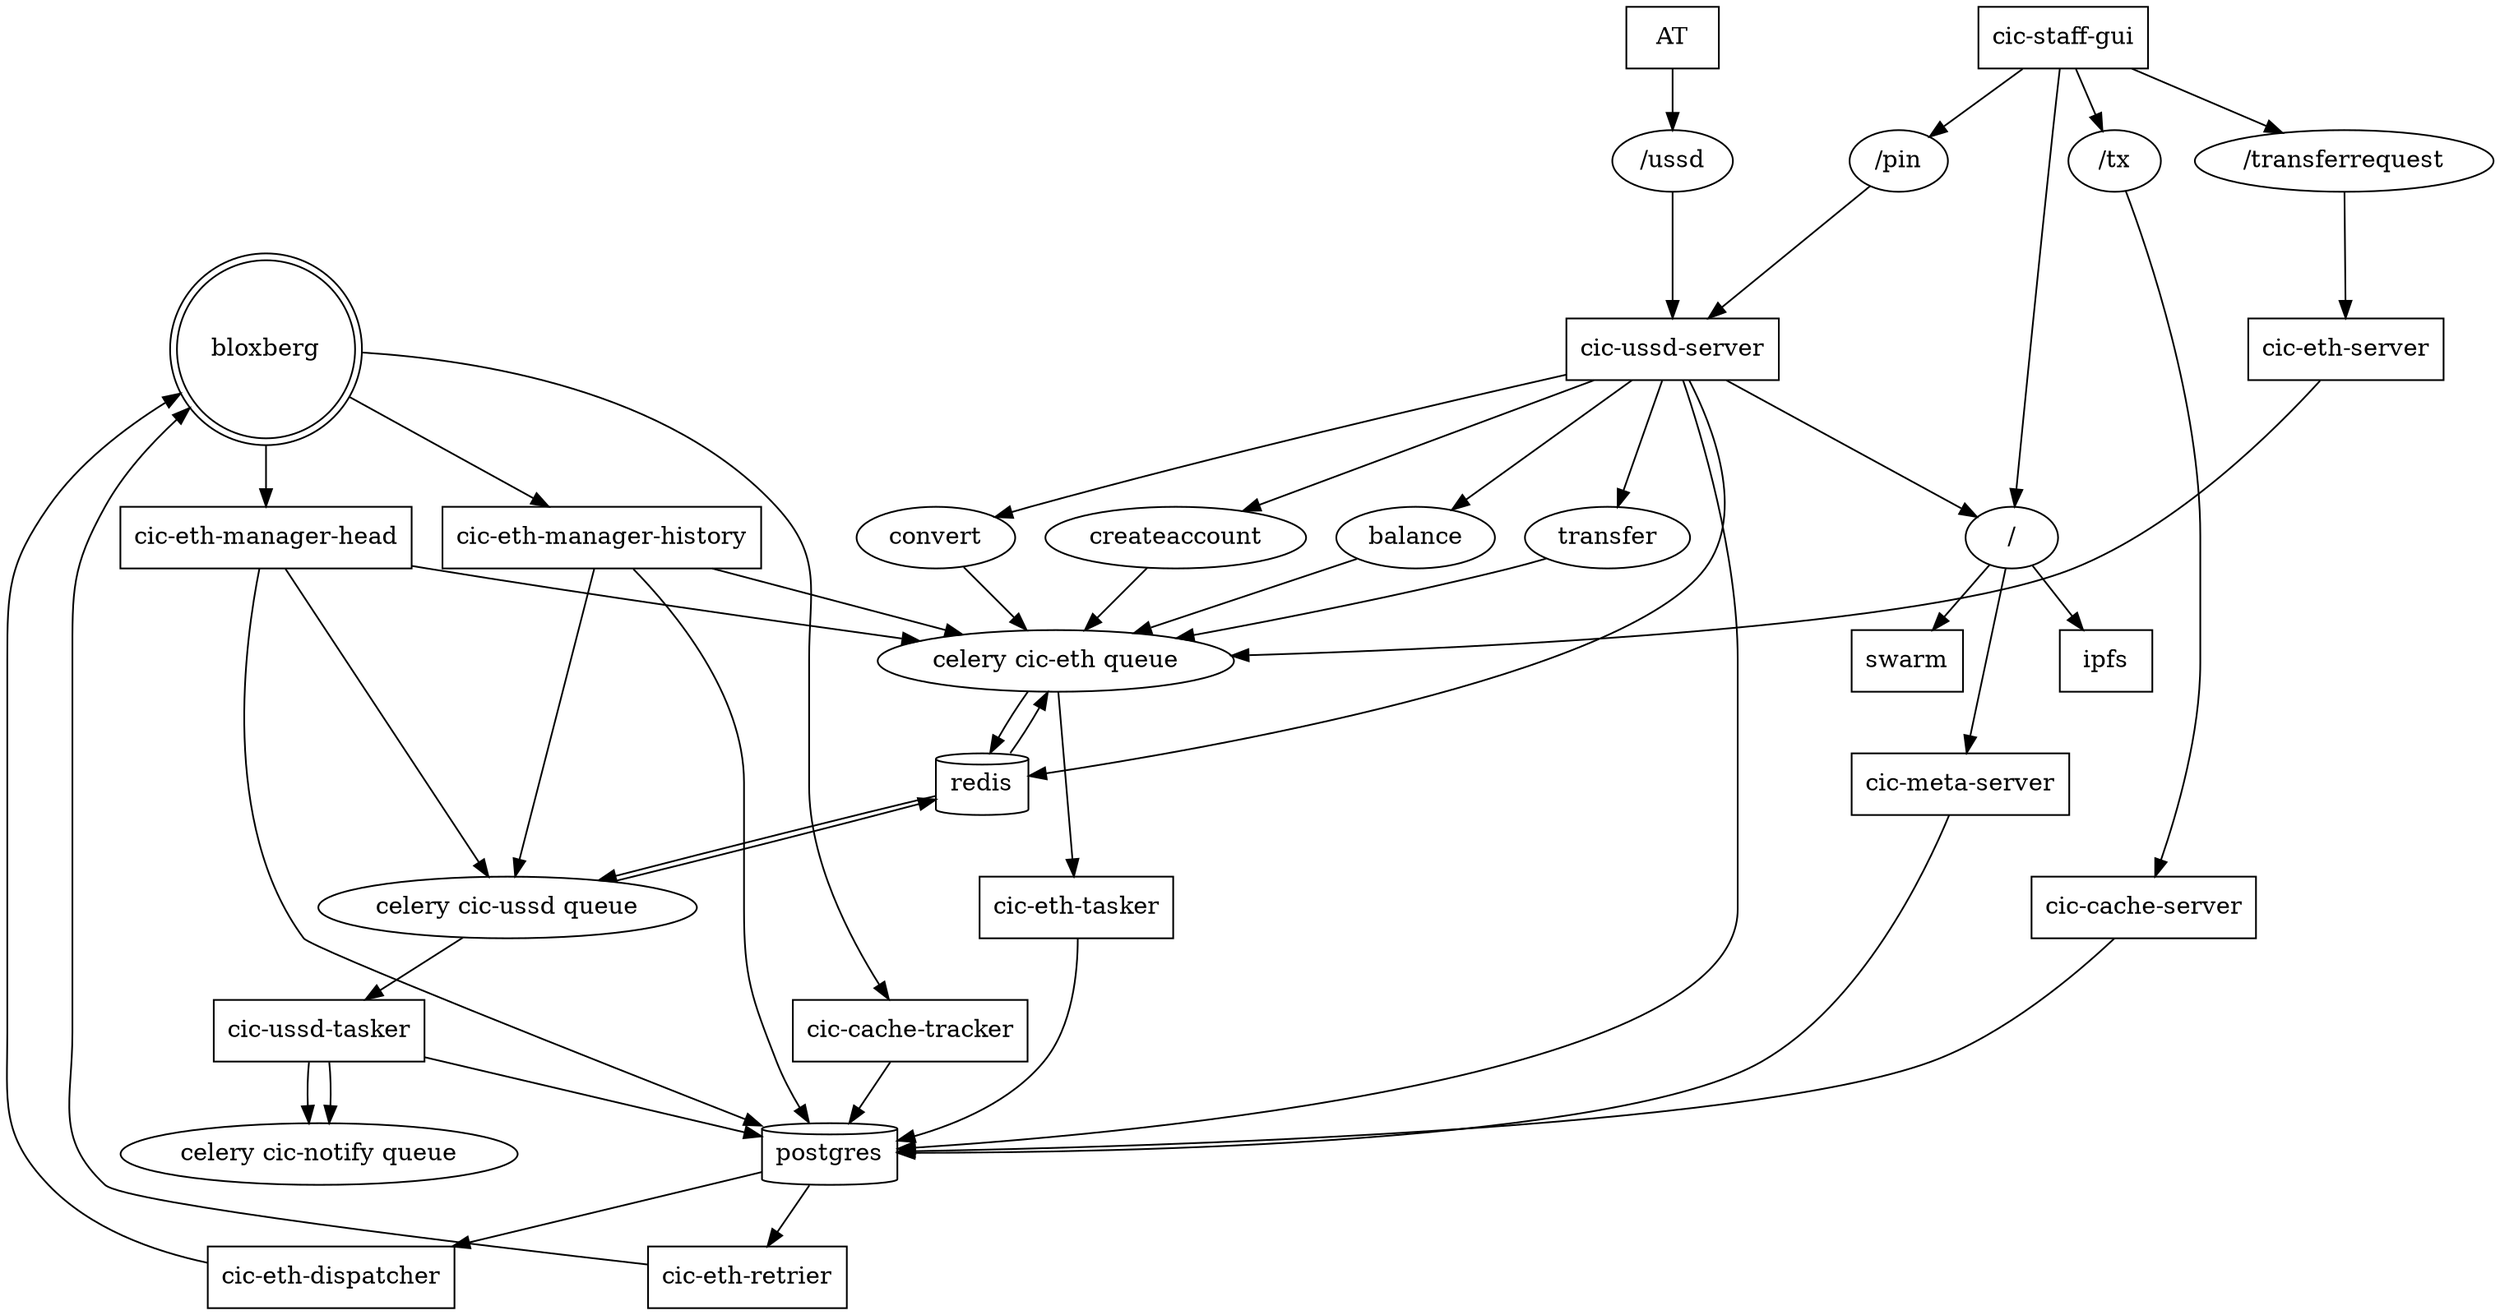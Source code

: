 digraph {
	overlap="false";
	blockchain [ label="bloxberg", shape="doublecircle" ];
	db [ label="postgres", shape="cylinder" ];
	kv [ label="redis", shape="cylinder" ];

	subgraph client {
		cic_staff_gui [ label="cic-staff-gui", shape="box" ];
		AT [ shape="box" ];
	}

	subgraph cic_eth {
		{
			cic_eth_mq [ label="celery cic-eth queue", shape="ellipse" ];

			cic_eth_server [ label="cic-eth-server", shape="box" ];
			cic_eth_tasker [ label="cic-eth-tasker", shape="box" ];
			cic_eth_manager_head [ label="cic-eth-manager-head", shape="box" ];
			cic_eth_manager_history [ label="cic-eth-manager-history", shape="box" ];
			cic_eth_dispatcher [ label="cic-eth-dispatcher", shape="box" ];
			cic_eth_retrier [ label="cic-eth-retrier", shape="box" ];

			cic_eth_server_api_transferrequest [ label="/transferrequest", shape="ellipse" ];

			cic_eth_celery_api_transfer [ label="transfer", shape="ellipse" ];
			cic_eth_celery_api_convert [ label="convert", shape="ellipse" ];
			cic_eth_celery_api_createaccount [ label="createaccount", shape="ellipse" ];
			cic_eth_celery_api_balance [ label="balance", shape="ellipse" ];
		}
	}

	subgraph cic_ussd {
		{
			cic_ussd_mq [ label="celery cic-ussd queue", shape="ellipse" ];
			cic_ussd_tasker [ label="cic-ussd-tasker", shape="box" ];
			cic_ussd_server [ label="cic-ussd-server", shape="box" ];
			cic_ussd_server_api_ussd [ label="/ussd", shape="ellipse" ];
			cic_ussd_server_api_pin [ label="/pin", shape="ellipse" ];
		}
	}

	subgraph files {
		{ 
			api_files [ label="/", shape="ellipse" ];
			cic_meta_server [ label="cic-meta-server", shape="box" ];
			swarm [ label="swarm", shape="box" ];
			ipfs [ label="ipfs", shape="box" ];
		}
	}

	subgraph cic_notify {
		cic_notify_mq [ label="celery cic-notify queue", shape="ellipse" ];
	}	

	subgraph cic_cache {
		{
			cic_cache_tracker [ label="cic-cache-tracker", shape="box" ];
			cic_cache_server [ label="cic-cache-server", shape="box" ];
			cic_cache_server_api_tx [ label="/tx", shape="ellipse" ];
		}
	}


	kv -> cic_eth_mq;
	cic_eth_mq -> kv;

	kv -> cic_ussd_mq;
	cic_ussd_mq -> kv;
	
	cic_staff_gui -> cic_eth_server_api_transferrequest -> cic_eth_server -> cic_eth_mq;

	cic_eth_mq -> cic_eth_tasker -> db;

	db -> cic_eth_dispatcher -> blockchain;
	db -> cic_eth_retrier -> blockchain;

	blockchain -> cic_eth_manager_head -> db;
	cic_eth_manager_head -> cic_eth_mq;
	cic_eth_manager_head -> cic_ussd_mq;

	blockchain -> cic_eth_manager_history -> db;
	cic_eth_manager_history -> cic_eth_mq;
	cic_eth_manager_history -> cic_ussd_mq;

	cic_ussd_server -> cic_eth_celery_api_transfer -> cic_eth_mq;
	cic_ussd_server -> cic_eth_celery_api_balance -> cic_eth_mq;
	cic_ussd_server -> cic_eth_celery_api_convert -> cic_eth_mq;
	cic_ussd_server -> cic_eth_celery_api_createaccount -> cic_eth_mq;
	cic_ussd_server -> db;
	cic_ussd_server -> kv;
	cic_ussd_server -> api_files;
	cic_ussd_tasker -> db;

	cic_ussd_mq -> cic_ussd_tasker -> cic_notify_mq;

	cic_staff_gui -> cic_ussd_server_api_pin -> cic_ussd_server;
	AT -> cic_ussd_server_api_ussd -> cic_ussd_server;

// comment
	blockchain -> cic_cache_tracker -> db;
	cic_staff_gui -> cic_cache_server_api_tx -> cic_cache_server -> db;

	cic_ussd_tasker -> cic_notify_mq;

	cic_staff_gui -> api_files;
	api_files -> swarm; 
	api_files -> ipfs;
	api_files -> cic_meta_server -> db;

}

